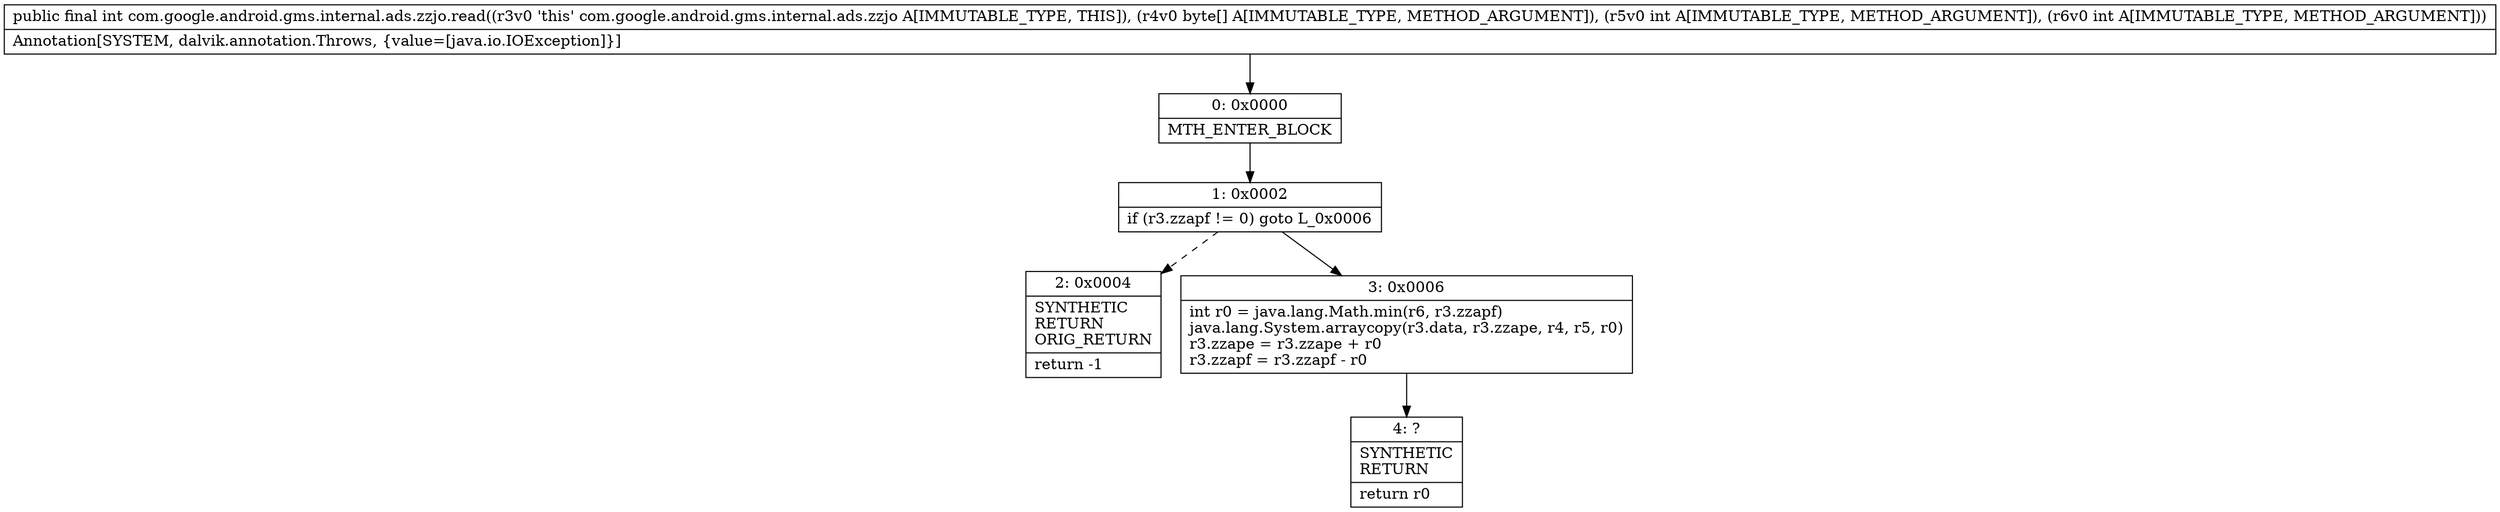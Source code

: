 digraph "CFG forcom.google.android.gms.internal.ads.zzjo.read([BII)I" {
Node_0 [shape=record,label="{0\:\ 0x0000|MTH_ENTER_BLOCK\l}"];
Node_1 [shape=record,label="{1\:\ 0x0002|if (r3.zzapf != 0) goto L_0x0006\l}"];
Node_2 [shape=record,label="{2\:\ 0x0004|SYNTHETIC\lRETURN\lORIG_RETURN\l|return \-1\l}"];
Node_3 [shape=record,label="{3\:\ 0x0006|int r0 = java.lang.Math.min(r6, r3.zzapf)\ljava.lang.System.arraycopy(r3.data, r3.zzape, r4, r5, r0)\lr3.zzape = r3.zzape + r0\lr3.zzapf = r3.zzapf \- r0\l}"];
Node_4 [shape=record,label="{4\:\ ?|SYNTHETIC\lRETURN\l|return r0\l}"];
MethodNode[shape=record,label="{public final int com.google.android.gms.internal.ads.zzjo.read((r3v0 'this' com.google.android.gms.internal.ads.zzjo A[IMMUTABLE_TYPE, THIS]), (r4v0 byte[] A[IMMUTABLE_TYPE, METHOD_ARGUMENT]), (r5v0 int A[IMMUTABLE_TYPE, METHOD_ARGUMENT]), (r6v0 int A[IMMUTABLE_TYPE, METHOD_ARGUMENT]))  | Annotation[SYSTEM, dalvik.annotation.Throws, \{value=[java.io.IOException]\}]\l}"];
MethodNode -> Node_0;
Node_0 -> Node_1;
Node_1 -> Node_2[style=dashed];
Node_1 -> Node_3;
Node_3 -> Node_4;
}

